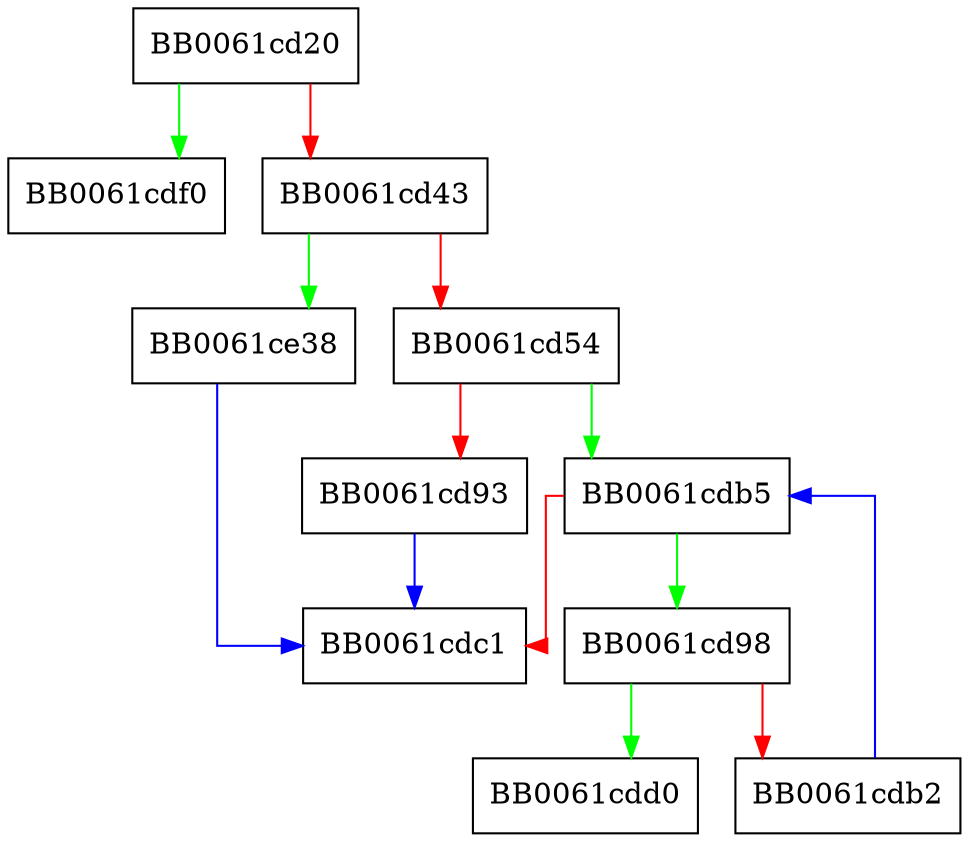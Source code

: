 digraph PKCS12_unpack_authsafes {
  node [shape="box"];
  graph [splines=ortho];
  BB0061cd20 -> BB0061cdf0 [color="green"];
  BB0061cd20 -> BB0061cd43 [color="red"];
  BB0061cd43 -> BB0061ce38 [color="green"];
  BB0061cd43 -> BB0061cd54 [color="red"];
  BB0061cd54 -> BB0061cdb5 [color="green"];
  BB0061cd54 -> BB0061cd93 [color="red"];
  BB0061cd93 -> BB0061cdc1 [color="blue"];
  BB0061cd98 -> BB0061cdd0 [color="green"];
  BB0061cd98 -> BB0061cdb2 [color="red"];
  BB0061cdb2 -> BB0061cdb5 [color="blue"];
  BB0061cdb5 -> BB0061cd98 [color="green"];
  BB0061cdb5 -> BB0061cdc1 [color="red"];
  BB0061ce38 -> BB0061cdc1 [color="blue"];
}